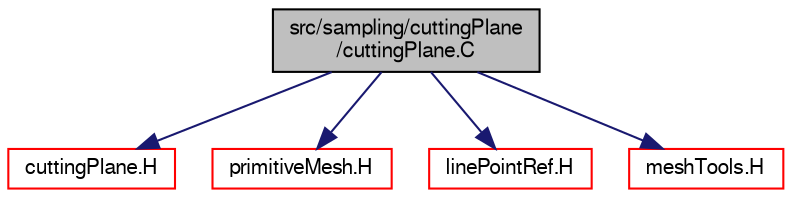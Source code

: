 digraph "src/sampling/cuttingPlane/cuttingPlane.C"
{
  bgcolor="transparent";
  edge [fontname="FreeSans",fontsize="10",labelfontname="FreeSans",labelfontsize="10"];
  node [fontname="FreeSans",fontsize="10",shape=record];
  Node0 [label="src/sampling/cuttingPlane\l/cuttingPlane.C",height=0.2,width=0.4,color="black", fillcolor="grey75", style="filled", fontcolor="black"];
  Node0 -> Node1 [color="midnightblue",fontsize="10",style="solid",fontname="FreeSans"];
  Node1 [label="cuttingPlane.H",height=0.2,width=0.4,color="red",URL="$a14498.html"];
  Node0 -> Node180 [color="midnightblue",fontsize="10",style="solid",fontname="FreeSans"];
  Node180 [label="primitiveMesh.H",height=0.2,width=0.4,color="red",URL="$a11882.html"];
  Node0 -> Node148 [color="midnightblue",fontsize="10",style="solid",fontname="FreeSans"];
  Node148 [label="linePointRef.H",height=0.2,width=0.4,color="red",URL="$a12023.html"];
  Node0 -> Node193 [color="midnightblue",fontsize="10",style="solid",fontname="FreeSans"];
  Node193 [label="meshTools.H",height=0.2,width=0.4,color="red",URL="$a07670.html"];
}
